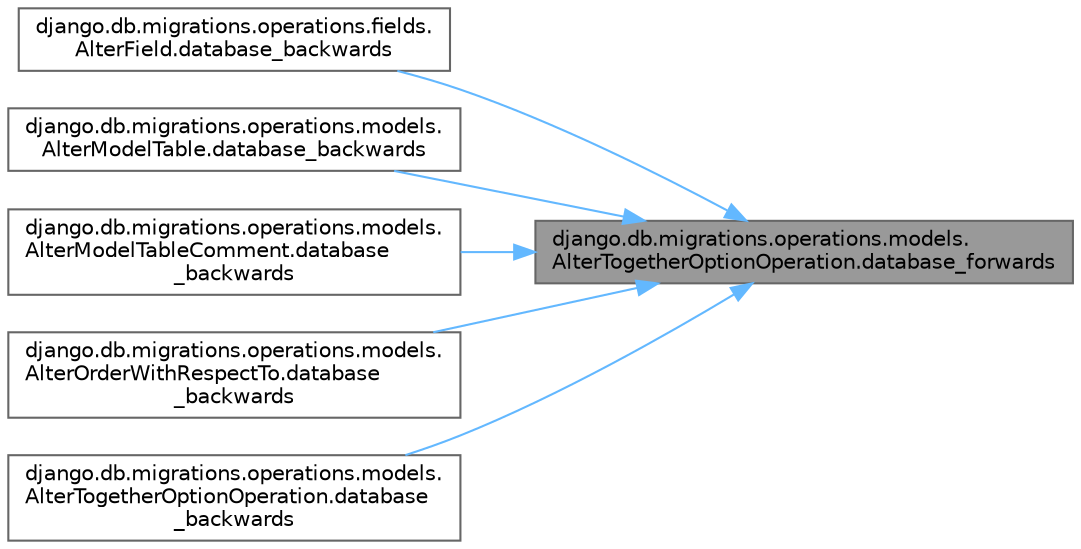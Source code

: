 digraph "django.db.migrations.operations.models.AlterTogetherOptionOperation.database_forwards"
{
 // LATEX_PDF_SIZE
  bgcolor="transparent";
  edge [fontname=Helvetica,fontsize=10,labelfontname=Helvetica,labelfontsize=10];
  node [fontname=Helvetica,fontsize=10,shape=box,height=0.2,width=0.4];
  rankdir="RL";
  Node1 [id="Node000001",label="django.db.migrations.operations.models.\lAlterTogetherOptionOperation.database_forwards",height=0.2,width=0.4,color="gray40", fillcolor="grey60", style="filled", fontcolor="black",tooltip=" "];
  Node1 -> Node2 [id="edge1_Node000001_Node000002",dir="back",color="steelblue1",style="solid",tooltip=" "];
  Node2 [id="Node000002",label="django.db.migrations.operations.fields.\lAlterField.database_backwards",height=0.2,width=0.4,color="grey40", fillcolor="white", style="filled",URL="$classdjango_1_1db_1_1migrations_1_1operations_1_1fields_1_1_alter_field.html#af41d306fe640bb14569cf43fe8b41af3",tooltip=" "];
  Node1 -> Node3 [id="edge2_Node000001_Node000003",dir="back",color="steelblue1",style="solid",tooltip=" "];
  Node3 [id="Node000003",label="django.db.migrations.operations.models.\lAlterModelTable.database_backwards",height=0.2,width=0.4,color="grey40", fillcolor="white", style="filled",URL="$classdjango_1_1db_1_1migrations_1_1operations_1_1models_1_1_alter_model_table.html#a6c3c31781797b433b002963aeedc15b5",tooltip=" "];
  Node1 -> Node4 [id="edge3_Node000001_Node000004",dir="back",color="steelblue1",style="solid",tooltip=" "];
  Node4 [id="Node000004",label="django.db.migrations.operations.models.\lAlterModelTableComment.database\l_backwards",height=0.2,width=0.4,color="grey40", fillcolor="white", style="filled",URL="$classdjango_1_1db_1_1migrations_1_1operations_1_1models_1_1_alter_model_table_comment.html#ad61c31d6692ba43f6244968bd46c66bc",tooltip=" "];
  Node1 -> Node5 [id="edge4_Node000001_Node000005",dir="back",color="steelblue1",style="solid",tooltip=" "];
  Node5 [id="Node000005",label="django.db.migrations.operations.models.\lAlterOrderWithRespectTo.database\l_backwards",height=0.2,width=0.4,color="grey40", fillcolor="white", style="filled",URL="$classdjango_1_1db_1_1migrations_1_1operations_1_1models_1_1_alter_order_with_respect_to.html#a358586d3cb9f6d1bed1eddacdd7372c1",tooltip=" "];
  Node1 -> Node6 [id="edge5_Node000001_Node000006",dir="back",color="steelblue1",style="solid",tooltip=" "];
  Node6 [id="Node000006",label="django.db.migrations.operations.models.\lAlterTogetherOptionOperation.database\l_backwards",height=0.2,width=0.4,color="grey40", fillcolor="white", style="filled",URL="$classdjango_1_1db_1_1migrations_1_1operations_1_1models_1_1_alter_together_option_operation.html#a83db8cf03bf5eaf62f5c3193adb0a231",tooltip=" "];
}
